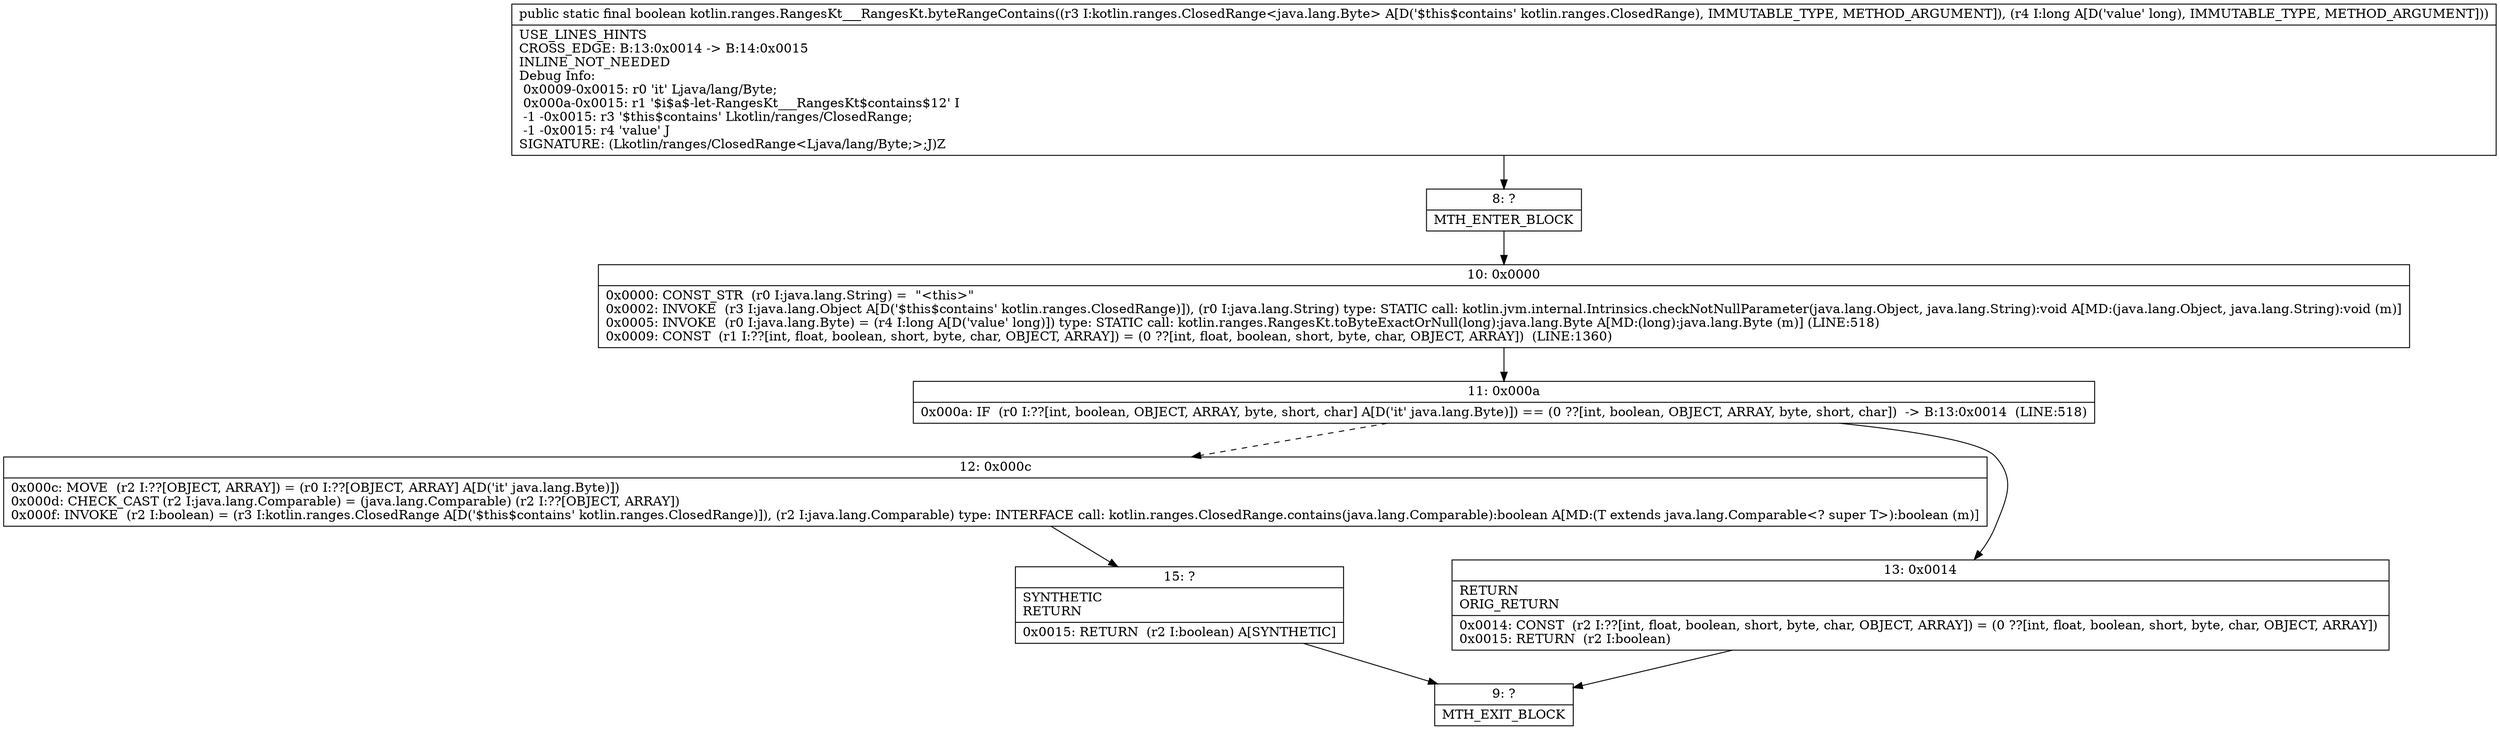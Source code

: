 digraph "CFG forkotlin.ranges.RangesKt___RangesKt.byteRangeContains(Lkotlin\/ranges\/ClosedRange;J)Z" {
Node_8 [shape=record,label="{8\:\ ?|MTH_ENTER_BLOCK\l}"];
Node_10 [shape=record,label="{10\:\ 0x0000|0x0000: CONST_STR  (r0 I:java.lang.String) =  \"\<this\>\" \l0x0002: INVOKE  (r3 I:java.lang.Object A[D('$this$contains' kotlin.ranges.ClosedRange)]), (r0 I:java.lang.String) type: STATIC call: kotlin.jvm.internal.Intrinsics.checkNotNullParameter(java.lang.Object, java.lang.String):void A[MD:(java.lang.Object, java.lang.String):void (m)]\l0x0005: INVOKE  (r0 I:java.lang.Byte) = (r4 I:long A[D('value' long)]) type: STATIC call: kotlin.ranges.RangesKt.toByteExactOrNull(long):java.lang.Byte A[MD:(long):java.lang.Byte (m)] (LINE:518)\l0x0009: CONST  (r1 I:??[int, float, boolean, short, byte, char, OBJECT, ARRAY]) = (0 ??[int, float, boolean, short, byte, char, OBJECT, ARRAY])  (LINE:1360)\l}"];
Node_11 [shape=record,label="{11\:\ 0x000a|0x000a: IF  (r0 I:??[int, boolean, OBJECT, ARRAY, byte, short, char] A[D('it' java.lang.Byte)]) == (0 ??[int, boolean, OBJECT, ARRAY, byte, short, char])  \-\> B:13:0x0014  (LINE:518)\l}"];
Node_12 [shape=record,label="{12\:\ 0x000c|0x000c: MOVE  (r2 I:??[OBJECT, ARRAY]) = (r0 I:??[OBJECT, ARRAY] A[D('it' java.lang.Byte)]) \l0x000d: CHECK_CAST (r2 I:java.lang.Comparable) = (java.lang.Comparable) (r2 I:??[OBJECT, ARRAY]) \l0x000f: INVOKE  (r2 I:boolean) = (r3 I:kotlin.ranges.ClosedRange A[D('$this$contains' kotlin.ranges.ClosedRange)]), (r2 I:java.lang.Comparable) type: INTERFACE call: kotlin.ranges.ClosedRange.contains(java.lang.Comparable):boolean A[MD:(T extends java.lang.Comparable\<? super T\>):boolean (m)]\l}"];
Node_15 [shape=record,label="{15\:\ ?|SYNTHETIC\lRETURN\l|0x0015: RETURN  (r2 I:boolean) A[SYNTHETIC]\l}"];
Node_9 [shape=record,label="{9\:\ ?|MTH_EXIT_BLOCK\l}"];
Node_13 [shape=record,label="{13\:\ 0x0014|RETURN\lORIG_RETURN\l|0x0014: CONST  (r2 I:??[int, float, boolean, short, byte, char, OBJECT, ARRAY]) = (0 ??[int, float, boolean, short, byte, char, OBJECT, ARRAY]) \l0x0015: RETURN  (r2 I:boolean) \l}"];
MethodNode[shape=record,label="{public static final boolean kotlin.ranges.RangesKt___RangesKt.byteRangeContains((r3 I:kotlin.ranges.ClosedRange\<java.lang.Byte\> A[D('$this$contains' kotlin.ranges.ClosedRange), IMMUTABLE_TYPE, METHOD_ARGUMENT]), (r4 I:long A[D('value' long), IMMUTABLE_TYPE, METHOD_ARGUMENT]))  | USE_LINES_HINTS\lCROSS_EDGE: B:13:0x0014 \-\> B:14:0x0015\lINLINE_NOT_NEEDED\lDebug Info:\l  0x0009\-0x0015: r0 'it' Ljava\/lang\/Byte;\l  0x000a\-0x0015: r1 '$i$a$\-let\-RangesKt___RangesKt$contains$12' I\l  \-1 \-0x0015: r3 '$this$contains' Lkotlin\/ranges\/ClosedRange;\l  \-1 \-0x0015: r4 'value' J\lSIGNATURE: (Lkotlin\/ranges\/ClosedRange\<Ljava\/lang\/Byte;\>;J)Z\l}"];
MethodNode -> Node_8;Node_8 -> Node_10;
Node_10 -> Node_11;
Node_11 -> Node_12[style=dashed];
Node_11 -> Node_13;
Node_12 -> Node_15;
Node_15 -> Node_9;
Node_13 -> Node_9;
}

